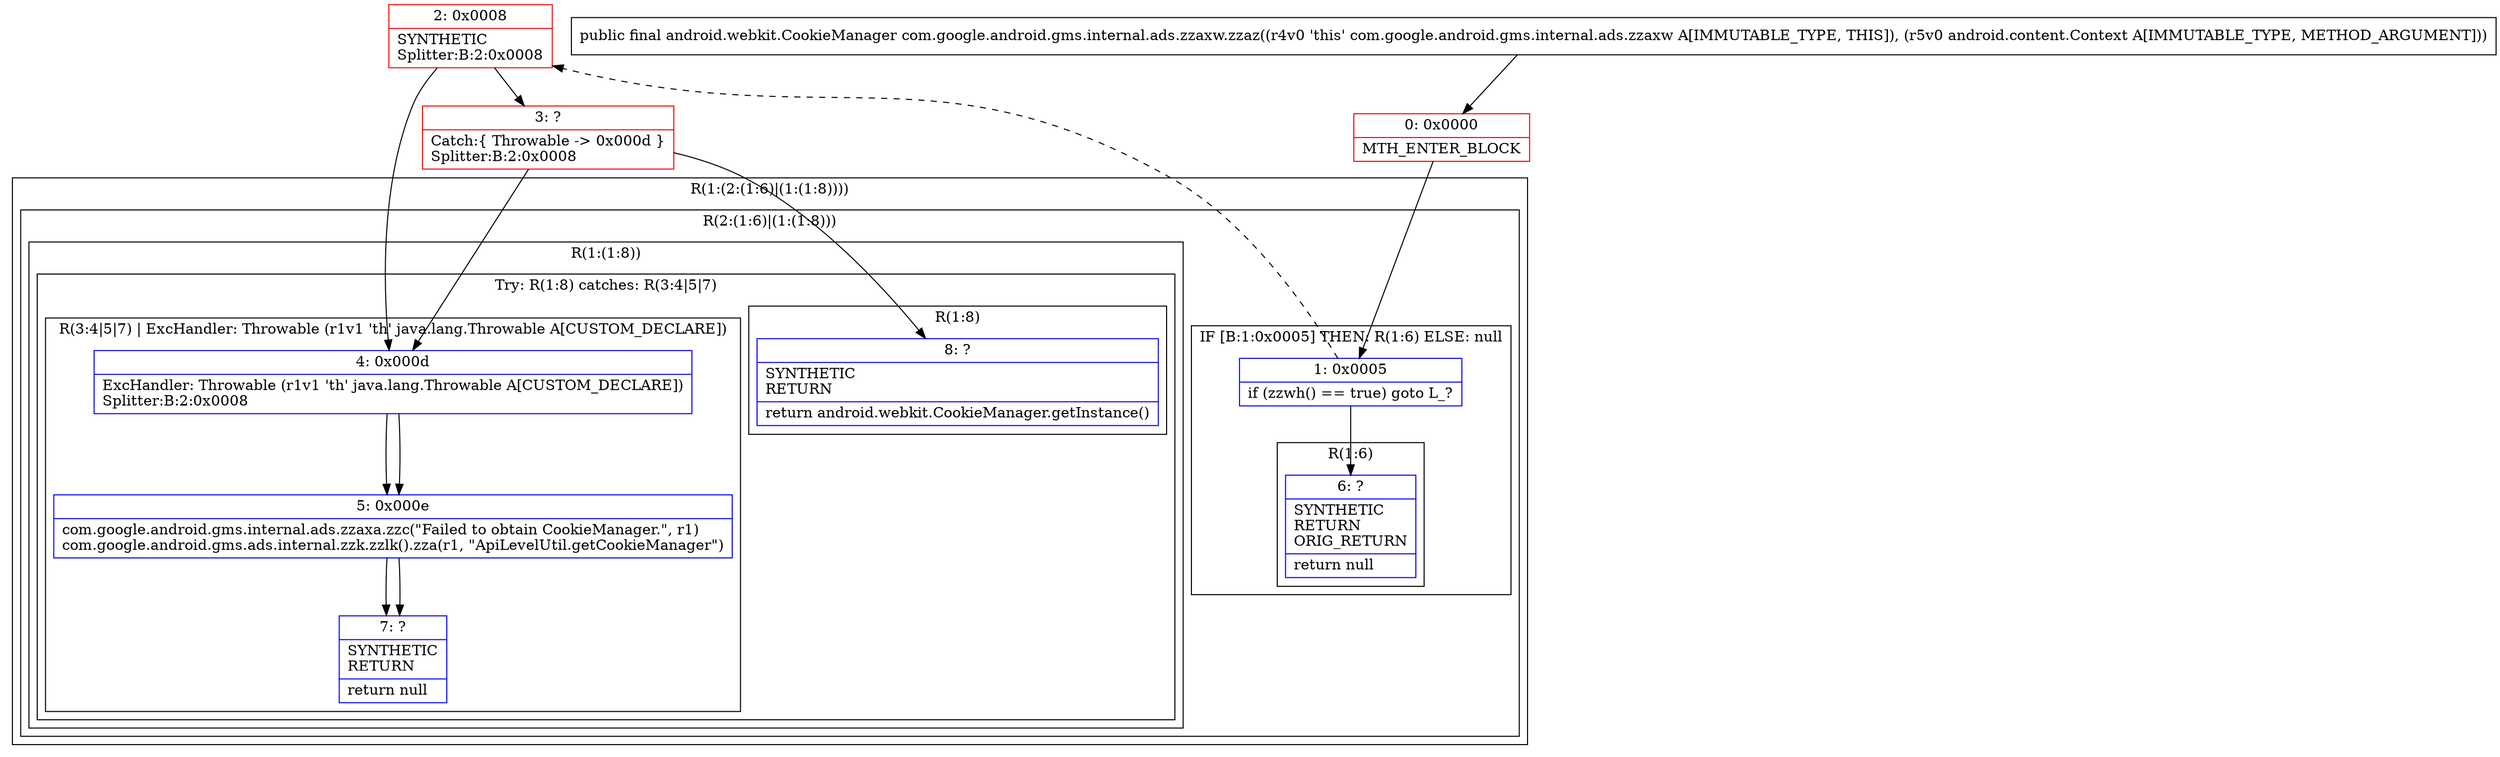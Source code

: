 digraph "CFG forcom.google.android.gms.internal.ads.zzaxw.zzaz(Landroid\/content\/Context;)Landroid\/webkit\/CookieManager;" {
subgraph cluster_Region_373576807 {
label = "R(1:(2:(1:6)|(1:(1:8))))";
node [shape=record,color=blue];
subgraph cluster_Region_773556015 {
label = "R(2:(1:6)|(1:(1:8)))";
node [shape=record,color=blue];
subgraph cluster_IfRegion_896867563 {
label = "IF [B:1:0x0005] THEN: R(1:6) ELSE: null";
node [shape=record,color=blue];
Node_1 [shape=record,label="{1\:\ 0x0005|if (zzwh() == true) goto L_?\l}"];
subgraph cluster_Region_1643641412 {
label = "R(1:6)";
node [shape=record,color=blue];
Node_6 [shape=record,label="{6\:\ ?|SYNTHETIC\lRETURN\lORIG_RETURN\l|return null\l}"];
}
}
subgraph cluster_Region_1436843377 {
label = "R(1:(1:8))";
node [shape=record,color=blue];
subgraph cluster_TryCatchRegion_661961237 {
label = "Try: R(1:8) catches: R(3:4|5|7)";
node [shape=record,color=blue];
subgraph cluster_Region_989554772 {
label = "R(1:8)";
node [shape=record,color=blue];
Node_8 [shape=record,label="{8\:\ ?|SYNTHETIC\lRETURN\l|return android.webkit.CookieManager.getInstance()\l}"];
}
subgraph cluster_Region_1677758613 {
label = "R(3:4|5|7) | ExcHandler: Throwable (r1v1 'th' java.lang.Throwable A[CUSTOM_DECLARE])\l";
node [shape=record,color=blue];
Node_4 [shape=record,label="{4\:\ 0x000d|ExcHandler: Throwable (r1v1 'th' java.lang.Throwable A[CUSTOM_DECLARE])\lSplitter:B:2:0x0008\l}"];
Node_5 [shape=record,label="{5\:\ 0x000e|com.google.android.gms.internal.ads.zzaxa.zzc(\"Failed to obtain CookieManager.\", r1)\lcom.google.android.gms.ads.internal.zzk.zzlk().zza(r1, \"ApiLevelUtil.getCookieManager\")\l}"];
Node_7 [shape=record,label="{7\:\ ?|SYNTHETIC\lRETURN\l|return null\l}"];
}
}
}
}
}
subgraph cluster_Region_1677758613 {
label = "R(3:4|5|7) | ExcHandler: Throwable (r1v1 'th' java.lang.Throwable A[CUSTOM_DECLARE])\l";
node [shape=record,color=blue];
Node_4 [shape=record,label="{4\:\ 0x000d|ExcHandler: Throwable (r1v1 'th' java.lang.Throwable A[CUSTOM_DECLARE])\lSplitter:B:2:0x0008\l}"];
Node_5 [shape=record,label="{5\:\ 0x000e|com.google.android.gms.internal.ads.zzaxa.zzc(\"Failed to obtain CookieManager.\", r1)\lcom.google.android.gms.ads.internal.zzk.zzlk().zza(r1, \"ApiLevelUtil.getCookieManager\")\l}"];
Node_7 [shape=record,label="{7\:\ ?|SYNTHETIC\lRETURN\l|return null\l}"];
}
Node_0 [shape=record,color=red,label="{0\:\ 0x0000|MTH_ENTER_BLOCK\l}"];
Node_2 [shape=record,color=red,label="{2\:\ 0x0008|SYNTHETIC\lSplitter:B:2:0x0008\l}"];
Node_3 [shape=record,color=red,label="{3\:\ ?|Catch:\{ Throwable \-\> 0x000d \}\lSplitter:B:2:0x0008\l}"];
MethodNode[shape=record,label="{public final android.webkit.CookieManager com.google.android.gms.internal.ads.zzaxw.zzaz((r4v0 'this' com.google.android.gms.internal.ads.zzaxw A[IMMUTABLE_TYPE, THIS]), (r5v0 android.content.Context A[IMMUTABLE_TYPE, METHOD_ARGUMENT])) }"];
MethodNode -> Node_0;
Node_1 -> Node_2[style=dashed];
Node_1 -> Node_6;
Node_4 -> Node_5;
Node_5 -> Node_7;
Node_4 -> Node_5;
Node_5 -> Node_7;
Node_0 -> Node_1;
Node_2 -> Node_3;
Node_2 -> Node_4;
Node_3 -> Node_4;
Node_3 -> Node_8;
}

